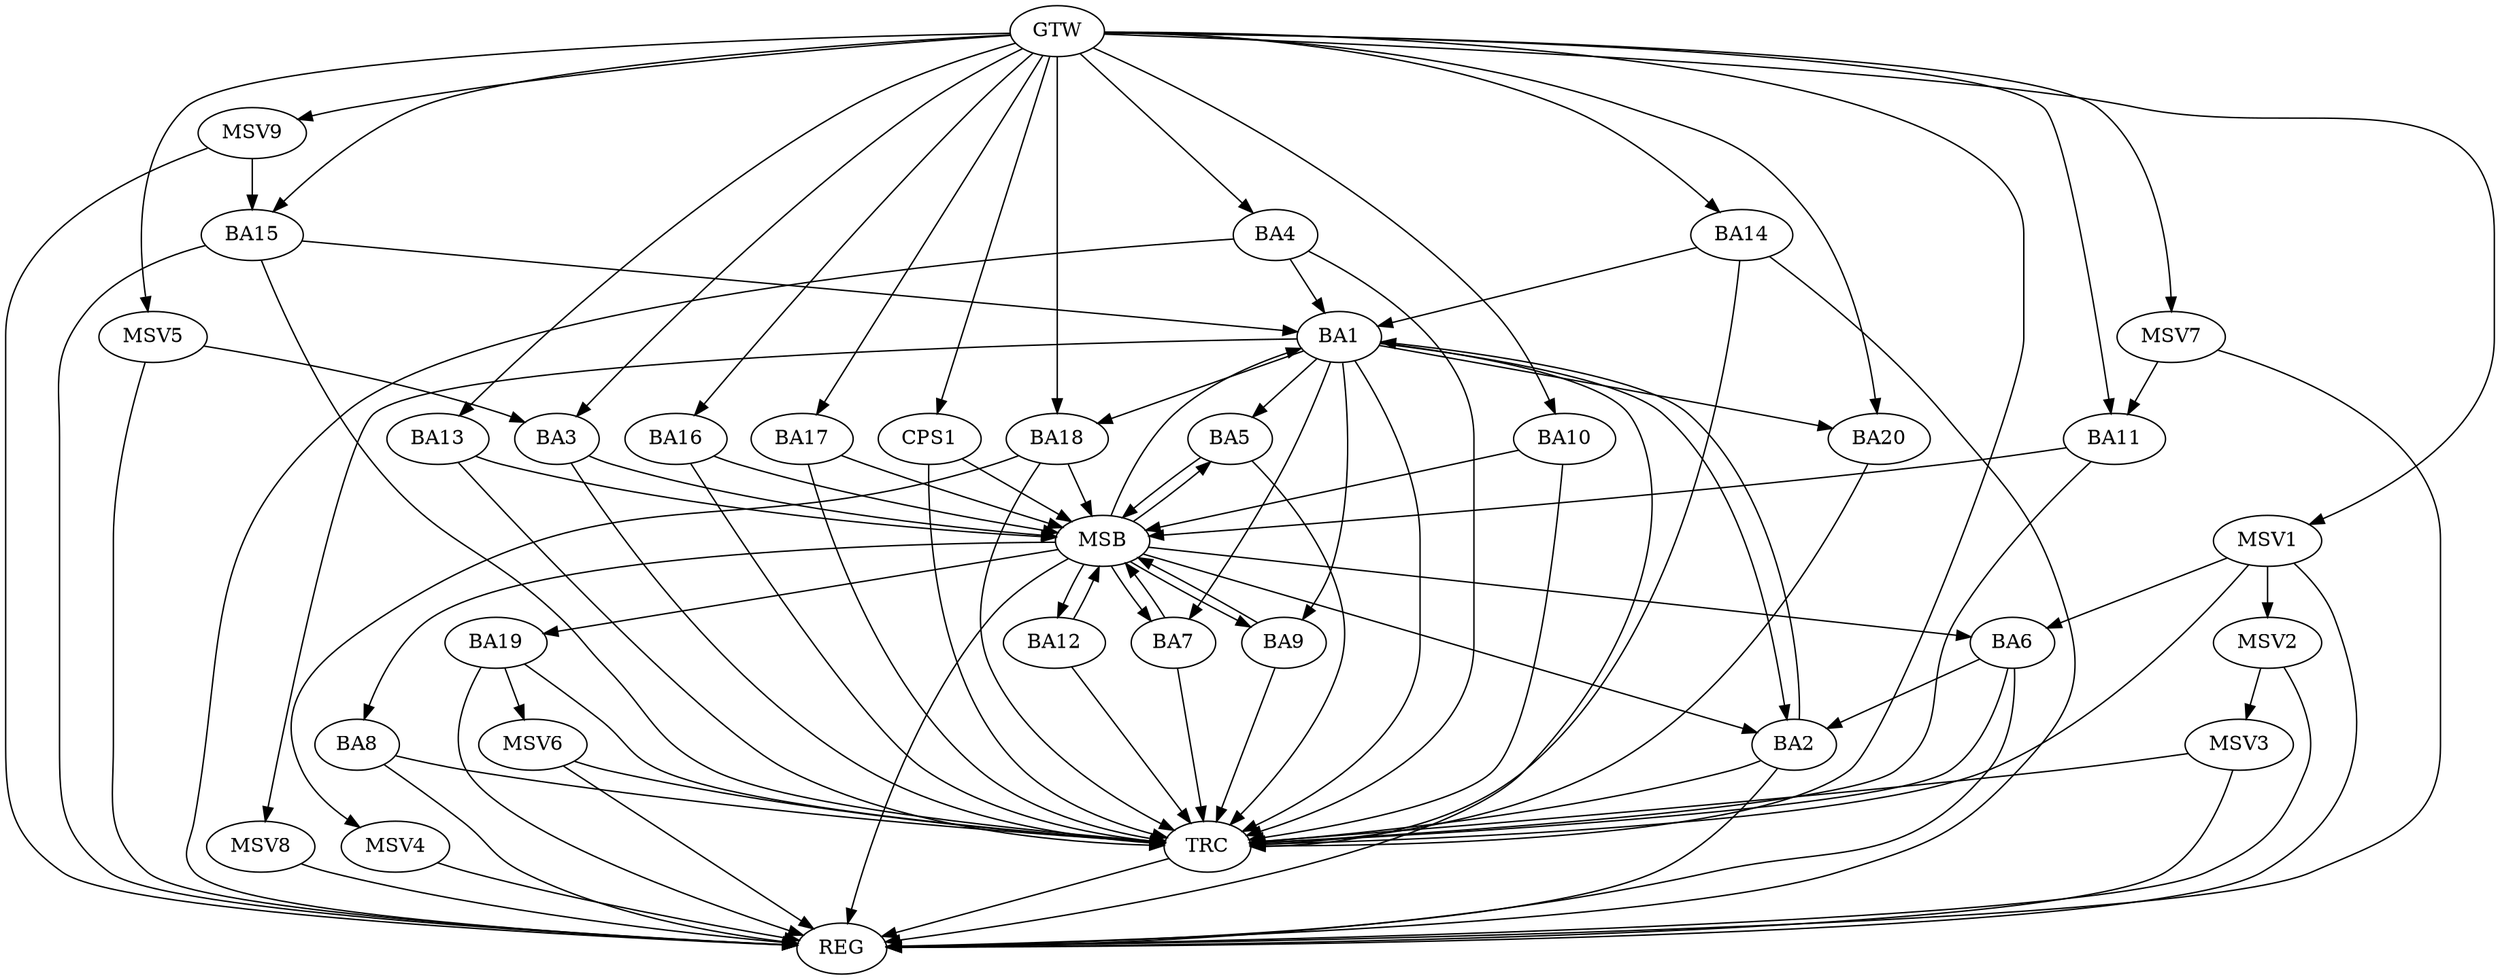 strict digraph G {
  BA1 [ label="BA1" ];
  BA2 [ label="BA2" ];
  BA3 [ label="BA3" ];
  BA4 [ label="BA4" ];
  BA5 [ label="BA5" ];
  BA6 [ label="BA6" ];
  BA7 [ label="BA7" ];
  BA8 [ label="BA8" ];
  BA9 [ label="BA9" ];
  BA10 [ label="BA10" ];
  BA11 [ label="BA11" ];
  BA12 [ label="BA12" ];
  BA13 [ label="BA13" ];
  BA14 [ label="BA14" ];
  BA15 [ label="BA15" ];
  BA16 [ label="BA16" ];
  BA17 [ label="BA17" ];
  BA18 [ label="BA18" ];
  BA19 [ label="BA19" ];
  BA20 [ label="BA20" ];
  CPS1 [ label="CPS1" ];
  GTW [ label="GTW" ];
  REG [ label="REG" ];
  MSB [ label="MSB" ];
  TRC [ label="TRC" ];
  MSV1 [ label="MSV1" ];
  MSV2 [ label="MSV2" ];
  MSV3 [ label="MSV3" ];
  MSV4 [ label="MSV4" ];
  MSV5 [ label="MSV5" ];
  MSV6 [ label="MSV6" ];
  MSV7 [ label="MSV7" ];
  MSV8 [ label="MSV8" ];
  MSV9 [ label="MSV9" ];
  BA1 -> BA2;
  BA2 -> BA1;
  BA4 -> BA1;
  BA6 -> BA2;
  BA14 -> BA1;
  BA15 -> BA1;
  GTW -> BA3;
  GTW -> BA4;
  GTW -> BA10;
  GTW -> BA11;
  GTW -> BA13;
  GTW -> BA14;
  GTW -> BA15;
  GTW -> BA16;
  GTW -> BA17;
  GTW -> BA18;
  GTW -> BA20;
  GTW -> CPS1;
  BA1 -> REG;
  BA2 -> REG;
  BA4 -> REG;
  BA6 -> REG;
  BA8 -> REG;
  BA14 -> REG;
  BA15 -> REG;
  BA19 -> REG;
  BA3 -> MSB;
  MSB -> BA2;
  MSB -> REG;
  BA5 -> MSB;
  BA7 -> MSB;
  BA9 -> MSB;
  MSB -> BA1;
  BA10 -> MSB;
  MSB -> BA6;
  BA11 -> MSB;
  MSB -> BA8;
  BA12 -> MSB;
  BA13 -> MSB;
  BA16 -> MSB;
  MSB -> BA7;
  BA17 -> MSB;
  BA18 -> MSB;
  CPS1 -> MSB;
  MSB -> BA19;
  MSB -> BA9;
  MSB -> BA5;
  MSB -> BA12;
  BA1 -> TRC;
  BA2 -> TRC;
  BA3 -> TRC;
  BA4 -> TRC;
  BA5 -> TRC;
  BA6 -> TRC;
  BA7 -> TRC;
  BA8 -> TRC;
  BA9 -> TRC;
  BA10 -> TRC;
  BA11 -> TRC;
  BA12 -> TRC;
  BA13 -> TRC;
  BA14 -> TRC;
  BA15 -> TRC;
  BA16 -> TRC;
  BA17 -> TRC;
  BA18 -> TRC;
  BA19 -> TRC;
  BA20 -> TRC;
  CPS1 -> TRC;
  GTW -> TRC;
  TRC -> REG;
  BA1 -> BA5;
  BA1 -> BA7;
  BA1 -> BA9;
  BA1 -> BA18;
  BA1 -> BA20;
  MSV1 -> BA6;
  GTW -> MSV1;
  MSV1 -> REG;
  MSV1 -> TRC;
  MSV1 -> MSV2;
  MSV2 -> REG;
  MSV2 -> MSV3;
  MSV3 -> REG;
  MSV3 -> TRC;
  BA18 -> MSV4;
  MSV4 -> REG;
  MSV5 -> BA3;
  GTW -> MSV5;
  MSV5 -> REG;
  BA19 -> MSV6;
  MSV6 -> REG;
  MSV6 -> TRC;
  MSV7 -> BA11;
  GTW -> MSV7;
  MSV7 -> REG;
  BA1 -> MSV8;
  MSV8 -> REG;
  MSV9 -> BA15;
  GTW -> MSV9;
  MSV9 -> REG;
}
